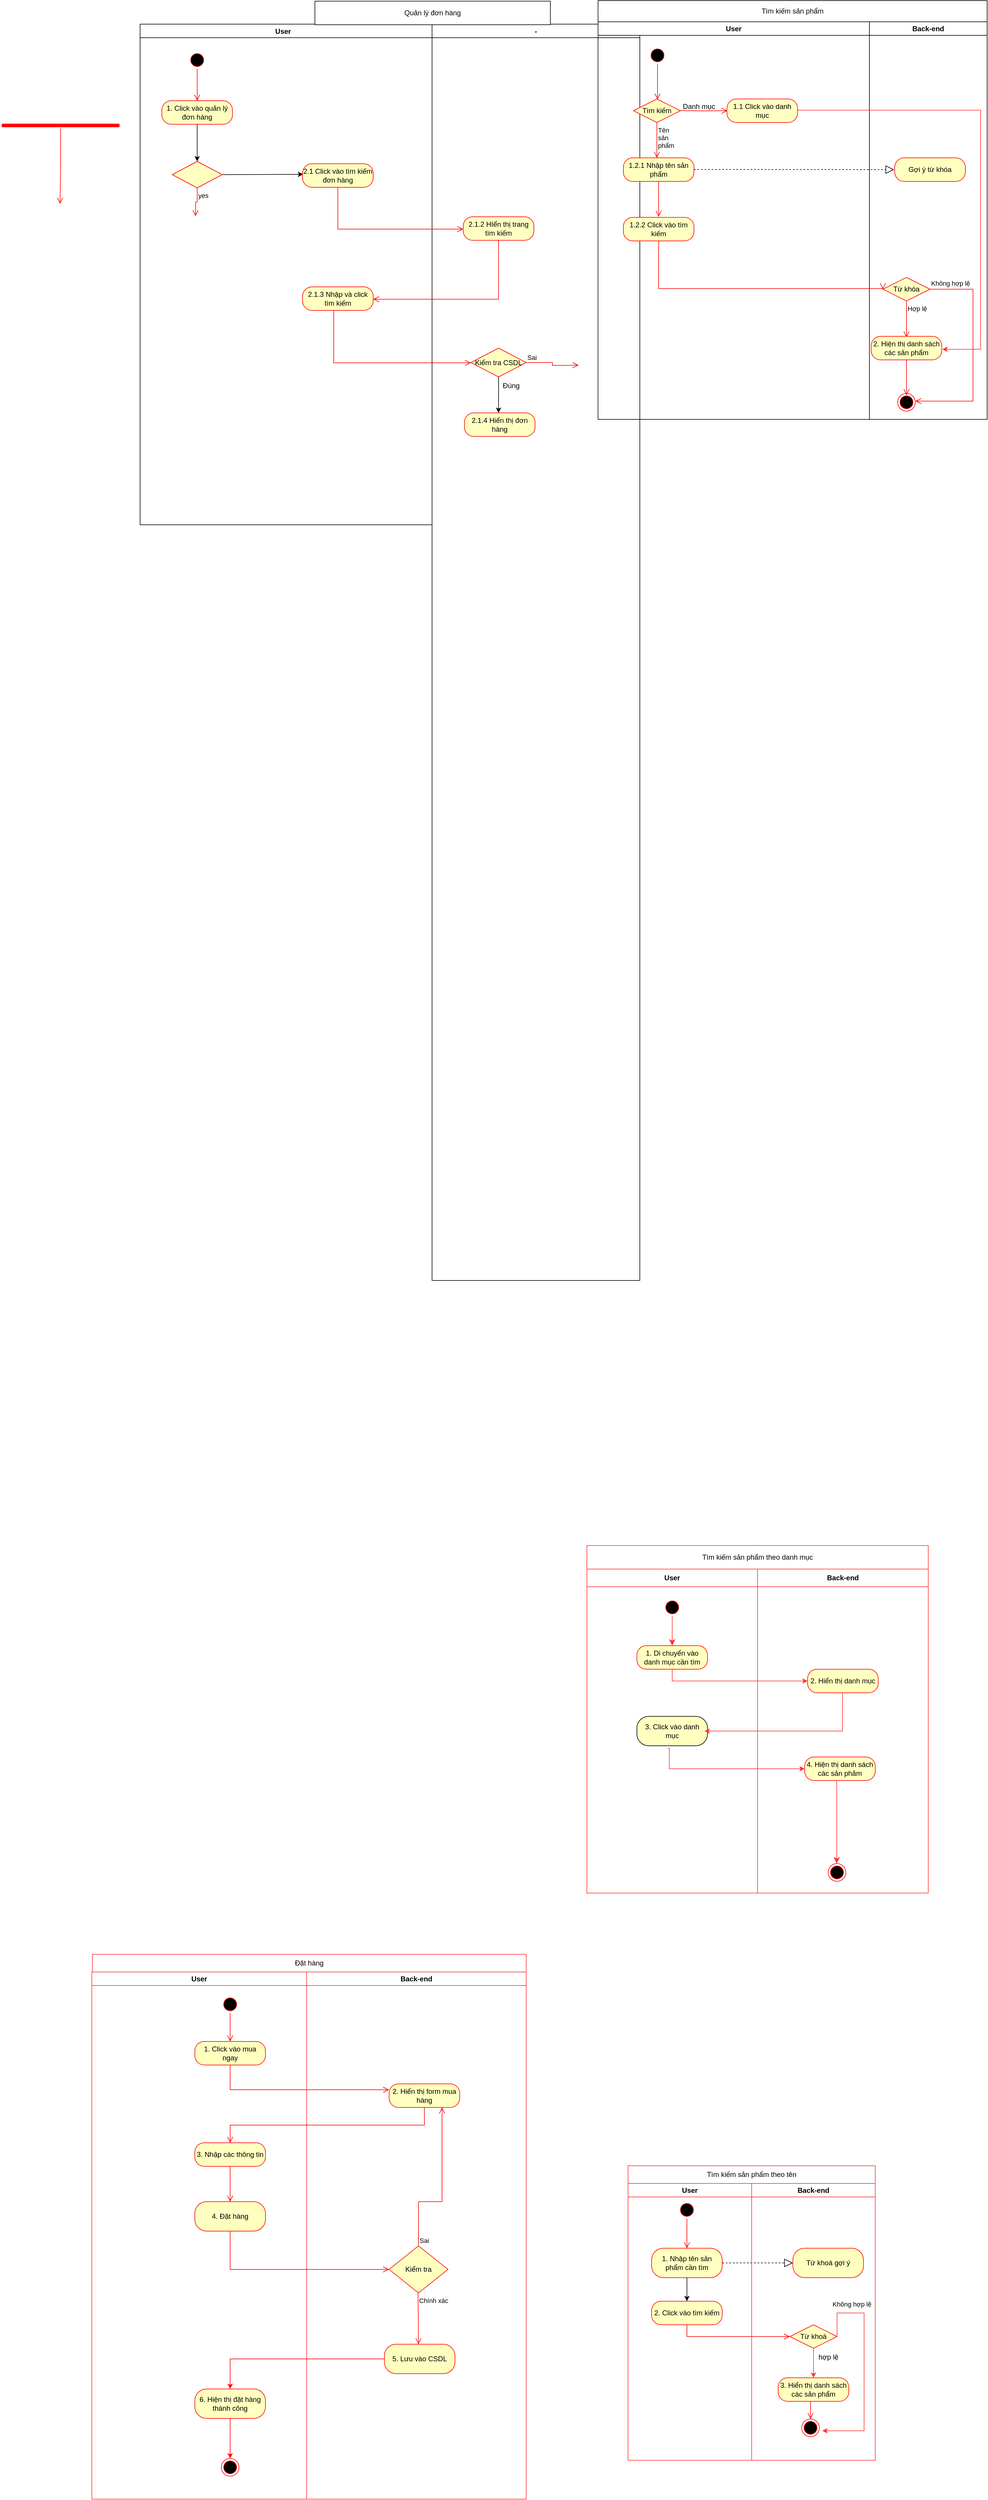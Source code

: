 <mxfile version="24.4.3" type="github">
  <diagram name="Trang-1" id="-OMjRQJ6ECQ6Ld0o3vSd">
    <mxGraphModel dx="3088" dy="3152" grid="0" gridSize="10" guides="1" tooltips="1" connect="1" arrows="1" fold="1" page="1" pageScale="1" pageWidth="827" pageHeight="1169" math="0" shadow="0">
      <root>
        <mxCell id="0" />
        <mxCell id="1" parent="0" />
        <mxCell id="a314YMCbwCCtNOpa4sMv-1" value="-" style="swimlane;" parent="1" vertex="1">
          <mxGeometry x="-234" y="-2094" width="353" height="2133" as="geometry" />
        </mxCell>
        <mxCell id="AlrmG7oSK0NpYNFLvovy-58" value="2.1.2 HIển thị trang tìm kiếm" style="rounded=1;whiteSpace=wrap;html=1;arcSize=40;fontColor=#000000;fillColor=#ffffc0;strokeColor=#ff0000;" vertex="1" parent="a314YMCbwCCtNOpa4sMv-1">
          <mxGeometry x="53" y="327" width="120" height="40" as="geometry" />
        </mxCell>
        <mxCell id="AlrmG7oSK0NpYNFLvovy-71" style="edgeStyle=orthogonalEdgeStyle;rounded=0;orthogonalLoop=1;jettySize=auto;html=1;exitX=0.5;exitY=1;exitDx=0;exitDy=0;" edge="1" parent="a314YMCbwCCtNOpa4sMv-1" source="AlrmG7oSK0NpYNFLvovy-64">
          <mxGeometry relative="1" as="geometry">
            <mxPoint x="113" y="660" as="targetPoint" />
          </mxGeometry>
        </mxCell>
        <mxCell id="AlrmG7oSK0NpYNFLvovy-64" value="Kiểm tra CSDL" style="rhombus;whiteSpace=wrap;html=1;fontColor=#000000;fillColor=#ffffc0;strokeColor=#ff0000;" vertex="1" parent="a314YMCbwCCtNOpa4sMv-1">
          <mxGeometry x="66" y="550" width="94" height="49" as="geometry" />
        </mxCell>
        <mxCell id="AlrmG7oSK0NpYNFLvovy-65" value="Sai" style="edgeStyle=orthogonalEdgeStyle;html=1;align=left;verticalAlign=bottom;endArrow=open;endSize=8;strokeColor=#ff0000;rounded=0;" edge="1" source="AlrmG7oSK0NpYNFLvovy-64" parent="a314YMCbwCCtNOpa4sMv-1">
          <mxGeometry x="-1" relative="1" as="geometry">
            <mxPoint x="249" y="579" as="targetPoint" />
          </mxGeometry>
        </mxCell>
        <mxCell id="AlrmG7oSK0NpYNFLvovy-61" value="" style="edgeStyle=orthogonalEdgeStyle;html=1;verticalAlign=bottom;endArrow=open;endSize=8;strokeColor=#ff0000;rounded=0;entryX=0.074;entryY=0.531;entryDx=0;entryDy=0;entryPerimeter=0;" edge="1" parent="a314YMCbwCCtNOpa4sMv-1">
          <mxGeometry relative="1" as="geometry">
            <mxPoint x="65.996" y="575.019" as="targetPoint" />
            <mxPoint x="-166.96" y="485" as="sourcePoint" />
            <Array as="points">
              <mxPoint x="-166.96" y="575" />
            </Array>
          </mxGeometry>
        </mxCell>
        <mxCell id="AlrmG7oSK0NpYNFLvovy-67" value="2.1.4 Hiển thị đơn hàng" style="rounded=1;whiteSpace=wrap;html=1;arcSize=40;fontColor=#000000;fillColor=#ffffc0;strokeColor=#ff0000;" vertex="1" parent="a314YMCbwCCtNOpa4sMv-1">
          <mxGeometry x="55" y="660" width="120" height="40" as="geometry" />
        </mxCell>
        <mxCell id="AlrmG7oSK0NpYNFLvovy-72" value="Đúng" style="text;html=1;align=center;verticalAlign=middle;resizable=0;points=[];autosize=1;strokeColor=none;fillColor=none;" vertex="1" parent="a314YMCbwCCtNOpa4sMv-1">
          <mxGeometry x="110" y="601" width="47" height="26" as="geometry" />
        </mxCell>
        <mxCell id="a314YMCbwCCtNOpa4sMv-2" value="User   " style="swimlane;" parent="1" vertex="1">
          <mxGeometry x="-730" y="-2094" width="496" height="850" as="geometry" />
        </mxCell>
        <mxCell id="a314YMCbwCCtNOpa4sMv-4" value="" style="ellipse;html=1;shape=startState;fillColor=#000000;strokeColor=#ff0000;" parent="a314YMCbwCCtNOpa4sMv-2" vertex="1">
          <mxGeometry x="82" y="46" width="30" height="30" as="geometry" />
        </mxCell>
        <mxCell id="a314YMCbwCCtNOpa4sMv-5" value="" style="edgeStyle=orthogonalEdgeStyle;html=1;verticalAlign=bottom;endArrow=open;endSize=8;strokeColor=#ff0000;rounded=0;entryX=0.5;entryY=0;entryDx=0;entryDy=0;" parent="a314YMCbwCCtNOpa4sMv-2" source="a314YMCbwCCtNOpa4sMv-4" edge="1" target="a314YMCbwCCtNOpa4sMv-6">
          <mxGeometry relative="1" as="geometry">
            <mxPoint x="95" y="130" as="targetPoint" />
          </mxGeometry>
        </mxCell>
        <mxCell id="AlrmG7oSK0NpYNFLvovy-54" style="edgeStyle=orthogonalEdgeStyle;rounded=0;orthogonalLoop=1;jettySize=auto;html=1;exitX=0.5;exitY=1;exitDx=0;exitDy=0;entryX=0.5;entryY=0;entryDx=0;entryDy=0;" edge="1" parent="a314YMCbwCCtNOpa4sMv-2" source="a314YMCbwCCtNOpa4sMv-6" target="AlrmG7oSK0NpYNFLvovy-47">
          <mxGeometry relative="1" as="geometry">
            <mxPoint x="97" y="228" as="targetPoint" />
          </mxGeometry>
        </mxCell>
        <mxCell id="a314YMCbwCCtNOpa4sMv-6" value="1. Click vào quản lý đơn hàng" style="rounded=1;whiteSpace=wrap;html=1;arcSize=40;fontColor=#000000;fillColor=#ffffc0;strokeColor=#ff0000;" parent="a314YMCbwCCtNOpa4sMv-2" vertex="1">
          <mxGeometry x="37" y="130" width="120" height="40" as="geometry" />
        </mxCell>
        <mxCell id="AlrmG7oSK0NpYNFLvovy-51" style="edgeStyle=orthogonalEdgeStyle;rounded=0;orthogonalLoop=1;jettySize=auto;html=1;exitX=1;exitY=0.5;exitDx=0;exitDy=0;" edge="1" parent="a314YMCbwCCtNOpa4sMv-2" source="AlrmG7oSK0NpYNFLvovy-47">
          <mxGeometry relative="1" as="geometry">
            <mxPoint x="277" y="255" as="targetPoint" />
          </mxGeometry>
        </mxCell>
        <mxCell id="AlrmG7oSK0NpYNFLvovy-47" value="" style="rhombus;whiteSpace=wrap;html=1;fontColor=#000000;fillColor=#ffffc0;strokeColor=#ff0000;" vertex="1" parent="a314YMCbwCCtNOpa4sMv-2">
          <mxGeometry x="54.5" y="233" width="85" height="45" as="geometry" />
        </mxCell>
        <mxCell id="AlrmG7oSK0NpYNFLvovy-49" value="yes" style="edgeStyle=orthogonalEdgeStyle;html=1;align=left;verticalAlign=top;endArrow=open;endSize=8;strokeColor=#ff0000;rounded=0;" edge="1" source="AlrmG7oSK0NpYNFLvovy-47" parent="a314YMCbwCCtNOpa4sMv-2">
          <mxGeometry x="-1" relative="1" as="geometry">
            <mxPoint x="94" y="326" as="targetPoint" />
          </mxGeometry>
        </mxCell>
        <mxCell id="AlrmG7oSK0NpYNFLvovy-56" value="2.1 Click vào tìm kiếm đơn hàng" style="rounded=1;whiteSpace=wrap;html=1;arcSize=40;fontColor=#000000;fillColor=#ffffc0;strokeColor=#ff0000;" vertex="1" parent="a314YMCbwCCtNOpa4sMv-2">
          <mxGeometry x="276" y="237" width="120" height="40" as="geometry" />
        </mxCell>
        <mxCell id="AlrmG7oSK0NpYNFLvovy-60" value="2.1.3 Nhập và click tìm kiếm" style="rounded=1;whiteSpace=wrap;html=1;arcSize=40;fontColor=#000000;fillColor=#ffffc0;strokeColor=#ff0000;" vertex="1" parent="a314YMCbwCCtNOpa4sMv-2">
          <mxGeometry x="276" y="446" width="120" height="40" as="geometry" />
        </mxCell>
        <UserObject label="Quản lý đơn hàng" treeRoot="1" id="a314YMCbwCCtNOpa4sMv-3">
          <mxCell style="whiteSpace=wrap;html=1;align=center;treeFolding=1;treeMoving=1;newEdgeStyle={&quot;edgeStyle&quot;:&quot;elbowEdgeStyle&quot;,&quot;startArrow&quot;:&quot;none&quot;,&quot;endArrow&quot;:&quot;none&quot;};" parent="1" vertex="1">
            <mxGeometry x="-433" y="-2133" width="400" height="40" as="geometry" />
          </mxCell>
        </UserObject>
        <mxCell id="a314YMCbwCCtNOpa4sMv-8" value="Back-end" style="swimlane;whiteSpace=wrap;html=1;startSize=30;strokeColor=#FF3333;" parent="1" vertex="1">
          <mxGeometry x="319" y="529" width="290" height="550" as="geometry" />
        </mxCell>
        <mxCell id="GdnQNw3ZFEXEEvJICDwu-1" style="edgeStyle=none;curved=1;rounded=0;orthogonalLoop=1;jettySize=auto;html=1;exitX=0.75;exitY=1;exitDx=0;exitDy=0;fontSize=12;startSize=8;endSize=8;" parent="a314YMCbwCCtNOpa4sMv-8" edge="1">
          <mxGeometry relative="1" as="geometry">
            <mxPoint x="175" y="319" as="sourcePoint" />
            <mxPoint x="175" y="319" as="targetPoint" />
          </mxGeometry>
        </mxCell>
        <mxCell id="GdnQNw3ZFEXEEvJICDwu-2" value="2. Hiển thị danh mục" style="rounded=1;whiteSpace=wrap;html=1;arcSize=40;fontColor=#000000;fillColor=#ffffc0;strokeColor=#ff0000;" parent="a314YMCbwCCtNOpa4sMv-8" vertex="1">
          <mxGeometry x="85" y="170" width="120" height="40" as="geometry" />
        </mxCell>
        <mxCell id="GdnQNw3ZFEXEEvJICDwu-13" value="" style="ellipse;html=1;shape=endState;fillColor=#000000;strokeColor=#ff0000;" parent="a314YMCbwCCtNOpa4sMv-8" vertex="1">
          <mxGeometry x="120" y="500" width="30" height="30" as="geometry" />
        </mxCell>
        <mxCell id="GdnQNw3ZFEXEEvJICDwu-12" value="" style="edgeStyle=none;curved=1;rounded=0;orthogonalLoop=1;jettySize=auto;html=1;fontSize=12;startSize=8;endSize=8;strokeColor=#FF3333;" parent="a314YMCbwCCtNOpa4sMv-8" edge="1">
          <mxGeometry relative="1" as="geometry">
            <mxPoint x="134.5" y="360" as="sourcePoint" />
            <mxPoint x="134.5" y="500" as="targetPoint" />
          </mxGeometry>
        </mxCell>
        <mxCell id="a314YMCbwCCtNOpa4sMv-9" value="User" style="swimlane;whiteSpace=wrap;html=1;startSize=30;strokeColor=#FF3333;" parent="1" vertex="1">
          <mxGeometry x="29" y="529" width="290" height="550" as="geometry">
            <mxRectangle x="-420" y="850" width="50" height="30" as="alternateBounds" />
          </mxGeometry>
        </mxCell>
        <mxCell id="GdnQNw3ZFEXEEvJICDwu-6" value="" style="edgeStyle=none;curved=1;rounded=0;orthogonalLoop=1;jettySize=auto;html=1;fontSize=12;startSize=8;endSize=8;strokeColor=#FF3333;" parent="a314YMCbwCCtNOpa4sMv-9" source="a314YMCbwCCtNOpa4sMv-13" target="a314YMCbwCCtNOpa4sMv-23" edge="1">
          <mxGeometry relative="1" as="geometry" />
        </mxCell>
        <mxCell id="a314YMCbwCCtNOpa4sMv-13" value="" style="ellipse;html=1;shape=startState;fillColor=#000000;strokeColor=#ff0000;" parent="a314YMCbwCCtNOpa4sMv-9" vertex="1">
          <mxGeometry x="130" y="50" width="30" height="30" as="geometry" />
        </mxCell>
        <mxCell id="a314YMCbwCCtNOpa4sMv-23" value="1. Di chuyển vào danh mục cần tìm" style="rounded=1;whiteSpace=wrap;html=1;arcSize=40;fontColor=#000000;fillColor=#ffffc0;strokeColor=#ff0000;" parent="a314YMCbwCCtNOpa4sMv-9" vertex="1">
          <mxGeometry x="85" y="130" width="120" height="40" as="geometry" />
        </mxCell>
        <mxCell id="GdnQNw3ZFEXEEvJICDwu-4" value="3. Click vào danh mục" style="rounded=1;whiteSpace=wrap;html=1;arcSize=40;fontColor=#000000;fillColor=#ffffc0;strokeColor=default;" parent="a314YMCbwCCtNOpa4sMv-9" vertex="1">
          <mxGeometry x="85" y="250" width="120" height="50" as="geometry" />
        </mxCell>
        <mxCell id="GdnQNw3ZFEXEEvJICDwu-9" value="4. Hiện thị danh sách các sản phảm" style="rounded=1;whiteSpace=wrap;html=1;arcSize=40;fontColor=#000000;fillColor=#ffffc0;strokeColor=#ff0000;" parent="a314YMCbwCCtNOpa4sMv-9" vertex="1">
          <mxGeometry x="370" y="319" width="120" height="40" as="geometry" />
        </mxCell>
        <mxCell id="yLLiL2UM6zWqzcdMJtat-74" value="" style="rounded=0;orthogonalLoop=1;jettySize=auto;html=1;strokeColor=#FF3333;" parent="a314YMCbwCCtNOpa4sMv-9" edge="1">
          <mxGeometry relative="1" as="geometry">
            <mxPoint x="434.41" y="210.0" as="sourcePoint" />
            <mxPoint x="200" y="275" as="targetPoint" />
            <Array as="points">
              <mxPoint x="434" y="275" />
            </Array>
          </mxGeometry>
        </mxCell>
        <mxCell id="yLLiL2UM6zWqzcdMJtat-77" value="" style="edgeStyle=orthogonalEdgeStyle;rounded=0;orthogonalLoop=1;jettySize=auto;html=1;entryX=0;entryY=0.5;entryDx=0;entryDy=0;exitX=0.436;exitY=1.082;exitDx=0;exitDy=0;exitPerimeter=0;strokeColor=#FF3333;" parent="a314YMCbwCCtNOpa4sMv-9" source="GdnQNw3ZFEXEEvJICDwu-4" edge="1">
          <mxGeometry relative="1" as="geometry">
            <mxPoint x="140" y="319" as="sourcePoint" />
            <mxPoint x="370" y="339" as="targetPoint" />
            <Array as="points">
              <mxPoint x="140" y="304" />
              <mxPoint x="140" y="339" />
            </Array>
          </mxGeometry>
        </mxCell>
        <mxCell id="a314YMCbwCCtNOpa4sMv-10" value="Tìm kiếm sản phẩm theo danh mục" style="rounded=0;whiteSpace=wrap;html=1;strokeColor=#FF3333;" parent="1" vertex="1">
          <mxGeometry x="29" y="489" width="580" height="40" as="geometry" />
        </mxCell>
        <mxCell id="yLLiL2UM6zWqzcdMJtat-1" value="User" style="swimlane;whiteSpace=wrap;html=1;strokeColor=#FF3333;" parent="1" vertex="1">
          <mxGeometry x="99" y="1572" width="210" height="470" as="geometry" />
        </mxCell>
        <mxCell id="yLLiL2UM6zWqzcdMJtat-4" value="" style="ellipse;html=1;shape=startState;fillColor=#000000;strokeColor=#ff0000;" parent="yLLiL2UM6zWqzcdMJtat-1" vertex="1">
          <mxGeometry x="85" y="30" width="30" height="30" as="geometry" />
        </mxCell>
        <mxCell id="yLLiL2UM6zWqzcdMJtat-5" value="" style="edgeStyle=orthogonalEdgeStyle;html=1;verticalAlign=bottom;endArrow=open;endSize=8;strokeColor=#ff0000;rounded=0;" parent="yLLiL2UM6zWqzcdMJtat-1" source="yLLiL2UM6zWqzcdMJtat-4" edge="1">
          <mxGeometry relative="1" as="geometry">
            <mxPoint x="100" y="110" as="targetPoint" />
          </mxGeometry>
        </mxCell>
        <mxCell id="yLLiL2UM6zWqzcdMJtat-66" value="" style="edgeStyle=orthogonalEdgeStyle;rounded=0;orthogonalLoop=1;jettySize=auto;html=1;" parent="yLLiL2UM6zWqzcdMJtat-1" source="yLLiL2UM6zWqzcdMJtat-6" target="yLLiL2UM6zWqzcdMJtat-63" edge="1">
          <mxGeometry relative="1" as="geometry" />
        </mxCell>
        <mxCell id="yLLiL2UM6zWqzcdMJtat-6" value="1. Nhập tên sản phẩm cần tìm" style="rounded=1;whiteSpace=wrap;html=1;arcSize=40;fontColor=#000000;fillColor=#ffffc0;strokeColor=#ff0000;" parent="yLLiL2UM6zWqzcdMJtat-1" vertex="1">
          <mxGeometry x="40" y="110" width="120" height="50" as="geometry" />
        </mxCell>
        <mxCell id="yLLiL2UM6zWqzcdMJtat-63" value="2. Click vào tìm kiếm" style="rounded=1;whiteSpace=wrap;html=1;arcSize=40;fontColor=#000000;fillColor=#ffffc0;strokeColor=#ff0000;" parent="yLLiL2UM6zWqzcdMJtat-1" vertex="1">
          <mxGeometry x="40" y="200" width="120" height="40" as="geometry" />
        </mxCell>
        <mxCell id="yLLiL2UM6zWqzcdMJtat-69" value="" style="endArrow=block;dashed=1;endFill=0;endSize=12;html=1;rounded=0;" parent="yLLiL2UM6zWqzcdMJtat-1" source="yLLiL2UM6zWqzcdMJtat-6" edge="1">
          <mxGeometry width="160" relative="1" as="geometry">
            <mxPoint x="370" y="-1435" as="sourcePoint" />
            <mxPoint x="280" y="135" as="targetPoint" />
          </mxGeometry>
        </mxCell>
        <mxCell id="yLLiL2UM6zWqzcdMJtat-2" value="Back-end" style="swimlane;whiteSpace=wrap;html=1;strokeColor=#FF3333;" parent="1" vertex="1">
          <mxGeometry x="309" y="1572" width="210" height="470" as="geometry" />
        </mxCell>
        <mxCell id="yLLiL2UM6zWqzcdMJtat-17" style="edgeStyle=orthogonalEdgeStyle;rounded=0;orthogonalLoop=1;jettySize=auto;html=1;exitX=1;exitY=0.5;exitDx=0;exitDy=0;strokeColor=#FF3333;" parent="yLLiL2UM6zWqzcdMJtat-2" source="yLLiL2UM6zWqzcdMJtat-11" edge="1">
          <mxGeometry relative="1" as="geometry">
            <mxPoint x="120" y="420" as="targetPoint" />
            <Array as="points">
              <mxPoint x="191" y="220" />
              <mxPoint x="191" y="420" />
            </Array>
          </mxGeometry>
        </mxCell>
        <mxCell id="yLLiL2UM6zWqzcdMJtat-67" value="" style="edgeStyle=orthogonalEdgeStyle;rounded=0;orthogonalLoop=1;jettySize=auto;html=1;strokeColor=#FF3333;" parent="yLLiL2UM6zWqzcdMJtat-2" source="yLLiL2UM6zWqzcdMJtat-11" target="yLLiL2UM6zWqzcdMJtat-14" edge="1">
          <mxGeometry relative="1" as="geometry" />
        </mxCell>
        <mxCell id="yLLiL2UM6zWqzcdMJtat-11" value="Từ khoá" style="rhombus;whiteSpace=wrap;html=1;fontColor=#000000;fillColor=#ffffc0;strokeColor=#ff0000;" parent="yLLiL2UM6zWqzcdMJtat-2" vertex="1">
          <mxGeometry x="65" y="240" width="80" height="40" as="geometry" />
        </mxCell>
        <mxCell id="yLLiL2UM6zWqzcdMJtat-14" value="3. Hiển thị danh sách các sản phẩm" style="rounded=1;whiteSpace=wrap;html=1;arcSize=40;fontColor=#000000;fillColor=#ffffc0;strokeColor=#ff0000;" parent="yLLiL2UM6zWqzcdMJtat-2" vertex="1">
          <mxGeometry x="45" y="330" width="120" height="40" as="geometry" />
        </mxCell>
        <mxCell id="yLLiL2UM6zWqzcdMJtat-15" value="" style="edgeStyle=orthogonalEdgeStyle;html=1;verticalAlign=bottom;endArrow=open;endSize=8;strokeColor=#ff0000;rounded=0;entryX=0.5;entryY=0;entryDx=0;entryDy=0;" parent="yLLiL2UM6zWqzcdMJtat-2" source="yLLiL2UM6zWqzcdMJtat-14" target="yLLiL2UM6zWqzcdMJtat-16" edge="1">
          <mxGeometry relative="1" as="geometry">
            <mxPoint x="100" y="400" as="targetPoint" />
            <Array as="points">
              <mxPoint x="100" y="390" />
              <mxPoint x="100" y="390" />
            </Array>
          </mxGeometry>
        </mxCell>
        <mxCell id="yLLiL2UM6zWqzcdMJtat-16" value="" style="ellipse;html=1;shape=endState;fillColor=#000000;strokeColor=#ff0000;" parent="yLLiL2UM6zWqzcdMJtat-2" vertex="1">
          <mxGeometry x="85" y="400" width="30" height="30" as="geometry" />
        </mxCell>
        <mxCell id="yLLiL2UM6zWqzcdMJtat-18" value="&lt;font style=&quot;font-size: 11px;&quot;&gt;Không hợp lệ&lt;/font&gt;" style="text;html=1;align=center;verticalAlign=middle;resizable=0;points=[];autosize=1;strokeColor=none;fillColor=none;" parent="yLLiL2UM6zWqzcdMJtat-2" vertex="1">
          <mxGeometry x="125" y="190" width="90" height="30" as="geometry" />
        </mxCell>
        <mxCell id="yLLiL2UM6zWqzcdMJtat-68" value="hợp lệ" style="text;html=1;align=center;verticalAlign=middle;resizable=0;points=[];autosize=1;strokeColor=none;fillColor=none;" parent="yLLiL2UM6zWqzcdMJtat-2" vertex="1">
          <mxGeometry x="100" y="280" width="60" height="30" as="geometry" />
        </mxCell>
        <mxCell id="yLLiL2UM6zWqzcdMJtat-70" value="Từ khoá gợi ý" style="rounded=1;whiteSpace=wrap;html=1;arcSize=40;fontColor=#000000;fillColor=#ffffc0;strokeColor=#ff0000;" parent="yLLiL2UM6zWqzcdMJtat-2" vertex="1">
          <mxGeometry x="70" y="110" width="120" height="50" as="geometry" />
        </mxCell>
        <mxCell id="yLLiL2UM6zWqzcdMJtat-3" value="Tìm kiếm sản phẩm theo tên" style="html=1;whiteSpace=wrap;strokeColor=#FF3333;" parent="1" vertex="1">
          <mxGeometry x="99" y="1542" width="420" height="30" as="geometry" />
        </mxCell>
        <mxCell id="yLLiL2UM6zWqzcdMJtat-7" value="" style="edgeStyle=orthogonalEdgeStyle;html=1;verticalAlign=bottom;endArrow=open;endSize=8;strokeColor=#ff0000;rounded=0;entryX=0;entryY=0.5;entryDx=0;entryDy=0;" parent="1" target="yLLiL2UM6zWqzcdMJtat-11" edge="1">
          <mxGeometry relative="1" as="geometry">
            <mxPoint x="349" y="1822.0" as="targetPoint" />
            <mxPoint x="199" y="1812" as="sourcePoint" />
            <Array as="points">
              <mxPoint x="199" y="1832" />
            </Array>
          </mxGeometry>
        </mxCell>
        <mxCell id="yLLiL2UM6zWqzcdMJtat-19" value="User" style="swimlane;whiteSpace=wrap;html=1;strokeColor=#FF3333;" parent="1" vertex="1">
          <mxGeometry x="-812" y="1213" width="365" height="895" as="geometry" />
        </mxCell>
        <mxCell id="yLLiL2UM6zWqzcdMJtat-22" value="" style="ellipse;html=1;shape=startState;fillColor=#000000;strokeColor=#ff0000;" parent="yLLiL2UM6zWqzcdMJtat-19" vertex="1">
          <mxGeometry x="220" y="40" width="30" height="30" as="geometry" />
        </mxCell>
        <mxCell id="yLLiL2UM6zWqzcdMJtat-23" value="" style="edgeStyle=orthogonalEdgeStyle;html=1;verticalAlign=bottom;endArrow=open;endSize=8;strokeColor=#ff0000;rounded=0;entryX=0.5;entryY=0;entryDx=0;entryDy=0;" parent="yLLiL2UM6zWqzcdMJtat-19" source="yLLiL2UM6zWqzcdMJtat-22" target="yLLiL2UM6zWqzcdMJtat-24" edge="1">
          <mxGeometry relative="1" as="geometry">
            <mxPoint x="100" y="120" as="targetPoint" />
          </mxGeometry>
        </mxCell>
        <mxCell id="yLLiL2UM6zWqzcdMJtat-24" value="1. Click vào mua ngay" style="rounded=1;whiteSpace=wrap;html=1;arcSize=40;fontColor=#000000;fillColor=#ffffc0;strokeColor=#ff0000;" parent="yLLiL2UM6zWqzcdMJtat-19" vertex="1">
          <mxGeometry x="175" y="118" width="120" height="40" as="geometry" />
        </mxCell>
        <mxCell id="yLLiL2UM6zWqzcdMJtat-35" value="3. Nhập các thông tin" style="rounded=1;whiteSpace=wrap;html=1;arcSize=40;fontColor=#000000;fillColor=#ffffc0;strokeColor=#ff0000;" parent="yLLiL2UM6zWqzcdMJtat-19" vertex="1">
          <mxGeometry x="175" y="290" width="120" height="40" as="geometry" />
        </mxCell>
        <mxCell id="yLLiL2UM6zWqzcdMJtat-53" value="" style="edgeStyle=orthogonalEdgeStyle;html=1;verticalAlign=bottom;endArrow=open;endSize=8;strokeColor=#ff0000;rounded=0;exitX=0.5;exitY=1;exitDx=0;exitDy=0;entryX=0.5;entryY=0;entryDx=0;entryDy=0;" parent="yLLiL2UM6zWqzcdMJtat-19" source="yLLiL2UM6zWqzcdMJtat-35" target="yLLiL2UM6zWqzcdMJtat-54" edge="1">
          <mxGeometry relative="1" as="geometry">
            <mxPoint x="185" y="410" as="targetPoint" />
            <mxPoint x="185.077" y="340" as="sourcePoint" />
            <Array as="points">
              <mxPoint x="235" y="370" />
              <mxPoint x="235" y="370" />
            </Array>
          </mxGeometry>
        </mxCell>
        <mxCell id="yLLiL2UM6zWqzcdMJtat-54" value="4. Đặt hàng" style="rounded=1;whiteSpace=wrap;html=1;arcSize=40;fontColor=#000000;fillColor=#ffffc0;strokeColor=#ff0000;" parent="yLLiL2UM6zWqzcdMJtat-19" vertex="1">
          <mxGeometry x="175" y="390" width="120" height="50" as="geometry" />
        </mxCell>
        <mxCell id="yLLiL2UM6zWqzcdMJtat-93" value="" style="edgeStyle=orthogonalEdgeStyle;rounded=0;orthogonalLoop=1;jettySize=auto;html=1;strokeColor=#FF0000;" parent="yLLiL2UM6zWqzcdMJtat-19" source="yLLiL2UM6zWqzcdMJtat-90" target="yLLiL2UM6zWqzcdMJtat-92" edge="1">
          <mxGeometry relative="1" as="geometry" />
        </mxCell>
        <mxCell id="yLLiL2UM6zWqzcdMJtat-90" value="6. Hiện thị đặt hàng thành công" style="rounded=1;whiteSpace=wrap;html=1;arcSize=40;fontColor=#000000;fillColor=#ffffc0;strokeColor=#ff0000;" parent="yLLiL2UM6zWqzcdMJtat-19" vertex="1">
          <mxGeometry x="175" y="708" width="120" height="50" as="geometry" />
        </mxCell>
        <mxCell id="yLLiL2UM6zWqzcdMJtat-92" value="" style="ellipse;html=1;shape=endState;fillColor=#000000;strokeColor=#ff0000;" parent="yLLiL2UM6zWqzcdMJtat-19" vertex="1">
          <mxGeometry x="220" y="826" width="30" height="30" as="geometry" />
        </mxCell>
        <mxCell id="yLLiL2UM6zWqzcdMJtat-20" value="Back-end" style="swimlane;whiteSpace=wrap;html=1;strokeColor=#FF3333;" parent="1" vertex="1">
          <mxGeometry x="-447" y="1213" width="373" height="895" as="geometry" />
        </mxCell>
        <mxCell id="yLLiL2UM6zWqzcdMJtat-26" value="2. Hiển thị form mua hàng" style="rounded=1;whiteSpace=wrap;html=1;arcSize=40;fontColor=#000000;fillColor=#ffffc0;strokeColor=#ff0000;" parent="yLLiL2UM6zWqzcdMJtat-20" vertex="1">
          <mxGeometry x="140" y="190" width="120" height="40" as="geometry" />
        </mxCell>
        <mxCell id="yLLiL2UM6zWqzcdMJtat-56" value="5. Lưu vào CSDL" style="rounded=1;whiteSpace=wrap;html=1;arcSize=40;fontColor=#000000;fillColor=#ffffc0;strokeColor=#ff0000;" parent="yLLiL2UM6zWqzcdMJtat-20" vertex="1">
          <mxGeometry x="132" y="632" width="120" height="50" as="geometry" />
        </mxCell>
        <mxCell id="yLLiL2UM6zWqzcdMJtat-81" value="Kiểm tra" style="rhombus;whiteSpace=wrap;html=1;fontColor=#000000;fillColor=#ffffc0;strokeColor=#ff0000;" parent="yLLiL2UM6zWqzcdMJtat-20" vertex="1">
          <mxGeometry x="140" y="465" width="100" height="80" as="geometry" />
        </mxCell>
        <mxCell id="yLLiL2UM6zWqzcdMJtat-82" value="Sai" style="edgeStyle=orthogonalEdgeStyle;html=1;align=left;verticalAlign=bottom;endArrow=open;endSize=8;strokeColor=#ff0000;rounded=0;entryX=0.75;entryY=1;entryDx=0;entryDy=0;" parent="yLLiL2UM6zWqzcdMJtat-20" source="yLLiL2UM6zWqzcdMJtat-81" target="yLLiL2UM6zWqzcdMJtat-26" edge="1">
          <mxGeometry x="-1" relative="1" as="geometry">
            <mxPoint x="-410" y="505" as="targetPoint" />
            <Array as="points">
              <mxPoint x="190" y="390" />
              <mxPoint x="230" y="390" />
            </Array>
          </mxGeometry>
        </mxCell>
        <mxCell id="yLLiL2UM6zWqzcdMJtat-83" value="Chính xác" style="edgeStyle=orthogonalEdgeStyle;html=1;align=left;verticalAlign=top;endArrow=open;endSize=8;strokeColor=#ff0000;rounded=0;" parent="yLLiL2UM6zWqzcdMJtat-20" edge="1">
          <mxGeometry x="-1" relative="1" as="geometry">
            <mxPoint x="190" y="632" as="targetPoint" />
            <mxPoint x="189.17" y="545" as="sourcePoint" />
            <Array as="points" />
          </mxGeometry>
        </mxCell>
        <mxCell id="yLLiL2UM6zWqzcdMJtat-21" value="Đặt hàng" style="rounded=0;whiteSpace=wrap;html=1;strokeColor=#FF3333;" parent="1" vertex="1">
          <mxGeometry x="-811" y="1183" width="737" height="30" as="geometry" />
        </mxCell>
        <mxCell id="yLLiL2UM6zWqzcdMJtat-25" value="" style="edgeStyle=orthogonalEdgeStyle;html=1;verticalAlign=bottom;endArrow=open;endSize=8;strokeColor=#ff0000;rounded=0;exitX=0.5;exitY=1;exitDx=0;exitDy=0;" parent="1" source="yLLiL2UM6zWqzcdMJtat-24" target="yLLiL2UM6zWqzcdMJtat-26" edge="1">
          <mxGeometry relative="1" as="geometry">
            <mxPoint x="-497" y="1433" as="targetPoint" />
            <Array as="points">
              <mxPoint x="-577" y="1413" />
            </Array>
          </mxGeometry>
        </mxCell>
        <mxCell id="yLLiL2UM6zWqzcdMJtat-27" value="" style="edgeStyle=orthogonalEdgeStyle;html=1;verticalAlign=bottom;endArrow=open;endSize=8;strokeColor=#ff0000;rounded=0;exitX=0.5;exitY=1;exitDx=0;exitDy=0;entryX=0.5;entryY=0;entryDx=0;entryDy=0;" parent="1" source="yLLiL2UM6zWqzcdMJtat-26" target="yLLiL2UM6zWqzcdMJtat-35" edge="1">
          <mxGeometry relative="1" as="geometry">
            <mxPoint x="-826.923" y="1513" as="targetPoint" />
            <mxPoint x="-157" y="1443.0" as="sourcePoint" />
          </mxGeometry>
        </mxCell>
        <mxCell id="yLLiL2UM6zWqzcdMJtat-55" value="" style="edgeStyle=orthogonalEdgeStyle;html=1;verticalAlign=bottom;endArrow=open;endSize=8;strokeColor=#ff0000;rounded=0;" parent="1" source="yLLiL2UM6zWqzcdMJtat-54" target="yLLiL2UM6zWqzcdMJtat-81" edge="1">
          <mxGeometry relative="1" as="geometry">
            <mxPoint x="-597" y="2133" as="targetPoint" />
            <Array as="points">
              <mxPoint x="-577" y="1718" />
            </Array>
          </mxGeometry>
        </mxCell>
        <mxCell id="yLLiL2UM6zWqzcdMJtat-73" value="" style="edgeStyle=orthogonalEdgeStyle;rounded=0;orthogonalLoop=1;jettySize=auto;html=1;entryX=0;entryY=0.5;entryDx=0;entryDy=0;strokeColor=#FF3333;" parent="1" source="a314YMCbwCCtNOpa4sMv-23" target="GdnQNw3ZFEXEEvJICDwu-2" edge="1">
          <mxGeometry relative="1" as="geometry">
            <mxPoint x="179" y="719" as="targetPoint" />
            <Array as="points">
              <mxPoint x="174" y="719" />
            </Array>
          </mxGeometry>
        </mxCell>
        <mxCell id="yLLiL2UM6zWqzcdMJtat-91" value="" style="edgeStyle=orthogonalEdgeStyle;rounded=0;orthogonalLoop=1;jettySize=auto;html=1;fillColor=#e51400;strokeColor=#FF0000;" parent="1" source="yLLiL2UM6zWqzcdMJtat-56" target="yLLiL2UM6zWqzcdMJtat-90" edge="1">
          <mxGeometry relative="1" as="geometry" />
        </mxCell>
        <mxCell id="AlrmG7oSK0NpYNFLvovy-18" value="User" style="swimlane;whiteSpace=wrap;html=1;startSize=23;" vertex="1" parent="1">
          <mxGeometry x="48" y="-2098" width="461" height="675" as="geometry" />
        </mxCell>
        <mxCell id="AlrmG7oSK0NpYNFLvovy-21" value="" style="ellipse;html=1;shape=startState;fillColor=#000000;strokeColor=#ff0000;" vertex="1" parent="AlrmG7oSK0NpYNFLvovy-18">
          <mxGeometry x="86" y="42" width="30" height="30" as="geometry" />
        </mxCell>
        <mxCell id="AlrmG7oSK0NpYNFLvovy-22" value="" style="edgeStyle=orthogonalEdgeStyle;html=1;verticalAlign=bottom;endArrow=open;endSize=8;strokeColor=#ff0000;rounded=0;" edge="1" source="AlrmG7oSK0NpYNFLvovy-21" parent="AlrmG7oSK0NpYNFLvovy-18">
          <mxGeometry relative="1" as="geometry">
            <mxPoint x="101" y="132" as="targetPoint" />
          </mxGeometry>
        </mxCell>
        <mxCell id="AlrmG7oSK0NpYNFLvovy-26" value="Tìm kiếm" style="rhombus;whiteSpace=wrap;html=1;fontColor=#000000;fillColor=#ffffc0;strokeColor=#ff0000;" vertex="1" parent="AlrmG7oSK0NpYNFLvovy-18">
          <mxGeometry x="60" y="131" width="80" height="40" as="geometry" />
        </mxCell>
        <mxCell id="AlrmG7oSK0NpYNFLvovy-27" value="" style="edgeStyle=orthogonalEdgeStyle;html=1;align=left;verticalAlign=bottom;endArrow=open;endSize=8;strokeColor=#ff0000;rounded=0;" edge="1" parent="AlrmG7oSK0NpYNFLvovy-18">
          <mxGeometry x="-1" relative="1" as="geometry">
            <mxPoint x="220" y="151" as="targetPoint" />
            <mxPoint x="140.003" y="150.739" as="sourcePoint" />
          </mxGeometry>
        </mxCell>
        <mxCell id="AlrmG7oSK0NpYNFLvovy-28" value="Tên&lt;div&gt;sản&amp;nbsp;&lt;/div&gt;&lt;div&gt;phẩm&lt;/div&gt;" style="edgeStyle=orthogonalEdgeStyle;html=1;align=left;verticalAlign=top;endArrow=open;endSize=8;strokeColor=#ff0000;rounded=0;" edge="1" source="AlrmG7oSK0NpYNFLvovy-26" parent="AlrmG7oSK0NpYNFLvovy-18">
          <mxGeometry x="-1" relative="1" as="geometry">
            <mxPoint x="100" y="231" as="targetPoint" />
          </mxGeometry>
        </mxCell>
        <mxCell id="AlrmG7oSK0NpYNFLvovy-29" value="Danh mục" style="text;html=1;align=center;verticalAlign=middle;resizable=0;points=[];autosize=1;strokeColor=none;fillColor=none;" vertex="1" parent="AlrmG7oSK0NpYNFLvovy-18">
          <mxGeometry x="134" y="131" width="73" height="26" as="geometry" />
        </mxCell>
        <mxCell id="AlrmG7oSK0NpYNFLvovy-30" value="1.1 Click vào danh mục" style="rounded=1;whiteSpace=wrap;html=1;arcSize=40;fontColor=#000000;fillColor=#ffffc0;strokeColor=#ff0000;" vertex="1" parent="AlrmG7oSK0NpYNFLvovy-18">
          <mxGeometry x="219" y="131" width="120" height="40" as="geometry" />
        </mxCell>
        <mxCell id="AlrmG7oSK0NpYNFLvovy-32" value="1.2.1 Nhập tên sản phẩm" style="rounded=1;whiteSpace=wrap;html=1;arcSize=40;fontColor=#000000;fillColor=#ffffc0;strokeColor=#ff0000;" vertex="1" parent="AlrmG7oSK0NpYNFLvovy-18">
          <mxGeometry x="43" y="231" width="120" height="40" as="geometry" />
        </mxCell>
        <mxCell id="AlrmG7oSK0NpYNFLvovy-33" value="" style="edgeStyle=orthogonalEdgeStyle;html=1;verticalAlign=bottom;endArrow=open;endSize=8;strokeColor=#ff0000;rounded=0;" edge="1" source="AlrmG7oSK0NpYNFLvovy-32" parent="AlrmG7oSK0NpYNFLvovy-18">
          <mxGeometry relative="1" as="geometry">
            <mxPoint x="103" y="331" as="targetPoint" />
          </mxGeometry>
        </mxCell>
        <mxCell id="AlrmG7oSK0NpYNFLvovy-34" value="" style="endArrow=block;dashed=1;endFill=0;endSize=12;html=1;rounded=0;" edge="1" parent="AlrmG7oSK0NpYNFLvovy-18">
          <mxGeometry width="160" relative="1" as="geometry">
            <mxPoint x="163" y="250.71" as="sourcePoint" />
            <mxPoint x="503" y="251" as="targetPoint" />
          </mxGeometry>
        </mxCell>
        <mxCell id="AlrmG7oSK0NpYNFLvovy-37" value="1.2.2 Click vào tìm kiếm" style="rounded=1;whiteSpace=wrap;html=1;arcSize=40;fontColor=#000000;fillColor=#ffffc0;strokeColor=#ff0000;" vertex="1" parent="AlrmG7oSK0NpYNFLvovy-18">
          <mxGeometry x="43" y="332" width="120" height="40" as="geometry" />
        </mxCell>
        <mxCell id="AlrmG7oSK0NpYNFLvovy-19" value="Back-end" style="swimlane;whiteSpace=wrap;html=1;startSize=23;" vertex="1" parent="1">
          <mxGeometry x="509" y="-2098" width="200" height="675" as="geometry" />
        </mxCell>
        <mxCell id="AlrmG7oSK0NpYNFLvovy-35" value="Gợi ý từ khóa" style="rounded=1;whiteSpace=wrap;html=1;arcSize=40;fontColor=#000000;fillColor=#ffffc0;strokeColor=#ff0000;" vertex="1" parent="AlrmG7oSK0NpYNFLvovy-19">
          <mxGeometry x="43" y="231" width="120" height="40" as="geometry" />
        </mxCell>
        <mxCell id="AlrmG7oSK0NpYNFLvovy-39" value="Từ khóa" style="rhombus;whiteSpace=wrap;html=1;fontColor=#000000;fillColor=#ffffc0;strokeColor=#ff0000;" vertex="1" parent="AlrmG7oSK0NpYNFLvovy-19">
          <mxGeometry x="23" y="434" width="80" height="40" as="geometry" />
        </mxCell>
        <mxCell id="AlrmG7oSK0NpYNFLvovy-40" value="Không hợp lệ" style="edgeStyle=orthogonalEdgeStyle;html=1;align=left;verticalAlign=bottom;endArrow=open;endSize=8;strokeColor=#ff0000;rounded=0;entryX=1;entryY=0.5;entryDx=0;entryDy=0;" edge="1" parent="AlrmG7oSK0NpYNFLvovy-19">
          <mxGeometry x="-1" relative="1" as="geometry">
            <mxPoint x="78.0" y="644" as="targetPoint" />
            <mxPoint x="103.003" y="452.999" as="sourcePoint" />
            <Array as="points">
              <mxPoint x="103" y="454" />
              <mxPoint x="176" y="454" />
              <mxPoint x="176" y="644" />
            </Array>
          </mxGeometry>
        </mxCell>
        <mxCell id="AlrmG7oSK0NpYNFLvovy-41" value="Hợp lệ" style="edgeStyle=orthogonalEdgeStyle;html=1;align=left;verticalAlign=top;endArrow=open;endSize=8;strokeColor=#ff0000;rounded=0;" edge="1" source="AlrmG7oSK0NpYNFLvovy-39" parent="AlrmG7oSK0NpYNFLvovy-19">
          <mxGeometry x="-1" relative="1" as="geometry">
            <mxPoint x="63" y="536" as="targetPoint" />
          </mxGeometry>
        </mxCell>
        <mxCell id="AlrmG7oSK0NpYNFLvovy-42" value="2. Hiện thị danh sách các sản phẩm" style="rounded=1;whiteSpace=wrap;html=1;arcSize=40;fontColor=#000000;fillColor=#ffffc0;strokeColor=#ff0000;" vertex="1" parent="AlrmG7oSK0NpYNFLvovy-19">
          <mxGeometry x="3" y="534" width="120" height="40" as="geometry" />
        </mxCell>
        <mxCell id="AlrmG7oSK0NpYNFLvovy-43" value="" style="edgeStyle=orthogonalEdgeStyle;html=1;verticalAlign=bottom;endArrow=open;endSize=8;strokeColor=#ff0000;rounded=0;" edge="1" source="AlrmG7oSK0NpYNFLvovy-42" parent="AlrmG7oSK0NpYNFLvovy-19">
          <mxGeometry relative="1" as="geometry">
            <mxPoint x="63" y="634" as="targetPoint" />
          </mxGeometry>
        </mxCell>
        <mxCell id="AlrmG7oSK0NpYNFLvovy-44" value="" style="ellipse;html=1;shape=endState;fillColor=#000000;strokeColor=#ff0000;" vertex="1" parent="AlrmG7oSK0NpYNFLvovy-19">
          <mxGeometry x="48" y="631" width="30" height="30" as="geometry" />
        </mxCell>
        <mxCell id="AlrmG7oSK0NpYNFLvovy-45" style="edgeStyle=orthogonalEdgeStyle;rounded=0;orthogonalLoop=1;jettySize=auto;html=1;strokeColor=#FF3333;" edge="1" parent="AlrmG7oSK0NpYNFLvovy-19">
          <mxGeometry relative="1" as="geometry">
            <mxPoint x="124" y="556" as="targetPoint" />
            <mxPoint x="-122" y="150" as="sourcePoint" />
            <Array as="points">
              <mxPoint x="189" y="150" />
              <mxPoint x="189" y="556" />
            </Array>
          </mxGeometry>
        </mxCell>
        <mxCell id="AlrmG7oSK0NpYNFLvovy-20" value="Tìm kiếm sản phẩm" style="rounded=0;whiteSpace=wrap;html=1;" vertex="1" parent="1">
          <mxGeometry x="48" y="-2134" width="661" height="36" as="geometry" />
        </mxCell>
        <mxCell id="AlrmG7oSK0NpYNFLvovy-38" value="" style="edgeStyle=orthogonalEdgeStyle;html=1;verticalAlign=bottom;endArrow=open;endSize=8;strokeColor=#ff0000;rounded=0;entryX=0;entryY=0.5;entryDx=0;entryDy=0;" edge="1" source="AlrmG7oSK0NpYNFLvovy-37" parent="1" target="AlrmG7oSK0NpYNFLvovy-39">
          <mxGeometry relative="1" as="geometry">
            <mxPoint x="151" y="-1638" as="targetPoint" />
            <Array as="points">
              <mxPoint x="151" y="-1645" />
            </Array>
          </mxGeometry>
        </mxCell>
        <mxCell id="AlrmG7oSK0NpYNFLvovy-57" value="" style="edgeStyle=orthogonalEdgeStyle;html=1;verticalAlign=bottom;endArrow=open;endSize=8;strokeColor=#ff0000;rounded=0;" edge="1" source="AlrmG7oSK0NpYNFLvovy-56" parent="1" target="AlrmG7oSK0NpYNFLvovy-58">
          <mxGeometry relative="1" as="geometry">
            <mxPoint x="-394" y="-1756" as="targetPoint" />
            <Array as="points">
              <mxPoint x="-394" y="-1746" />
            </Array>
          </mxGeometry>
        </mxCell>
        <mxCell id="AlrmG7oSK0NpYNFLvovy-59" value="" style="edgeStyle=orthogonalEdgeStyle;html=1;verticalAlign=bottom;endArrow=open;endSize=8;strokeColor=#ff0000;rounded=0;" edge="1" source="AlrmG7oSK0NpYNFLvovy-58" parent="1" target="AlrmG7oSK0NpYNFLvovy-60">
          <mxGeometry relative="1" as="geometry">
            <mxPoint x="-121" y="-1621" as="targetPoint" />
            <Array as="points">
              <mxPoint x="-121" y="-1627" />
            </Array>
          </mxGeometry>
        </mxCell>
        <mxCell id="AlrmG7oSK0NpYNFLvovy-74" value="" style="edgeStyle=orthogonalEdgeStyle;html=1;verticalAlign=bottom;endArrow=open;endSize=8;strokeColor=#ff0000;rounded=0;" edge="1" source="AlrmG7oSK0NpYNFLvovy-73" parent="1">
          <mxGeometry relative="1" as="geometry">
            <mxPoint x="-866" y="-1789" as="targetPoint" />
          </mxGeometry>
        </mxCell>
        <mxCell id="AlrmG7oSK0NpYNFLvovy-73" value="" style="shape=line;html=1;strokeWidth=6;strokeColor=#ff0000;" vertex="1" parent="1">
          <mxGeometry x="-965" y="-1927" width="200" height="10" as="geometry" />
        </mxCell>
      </root>
    </mxGraphModel>
  </diagram>
</mxfile>
